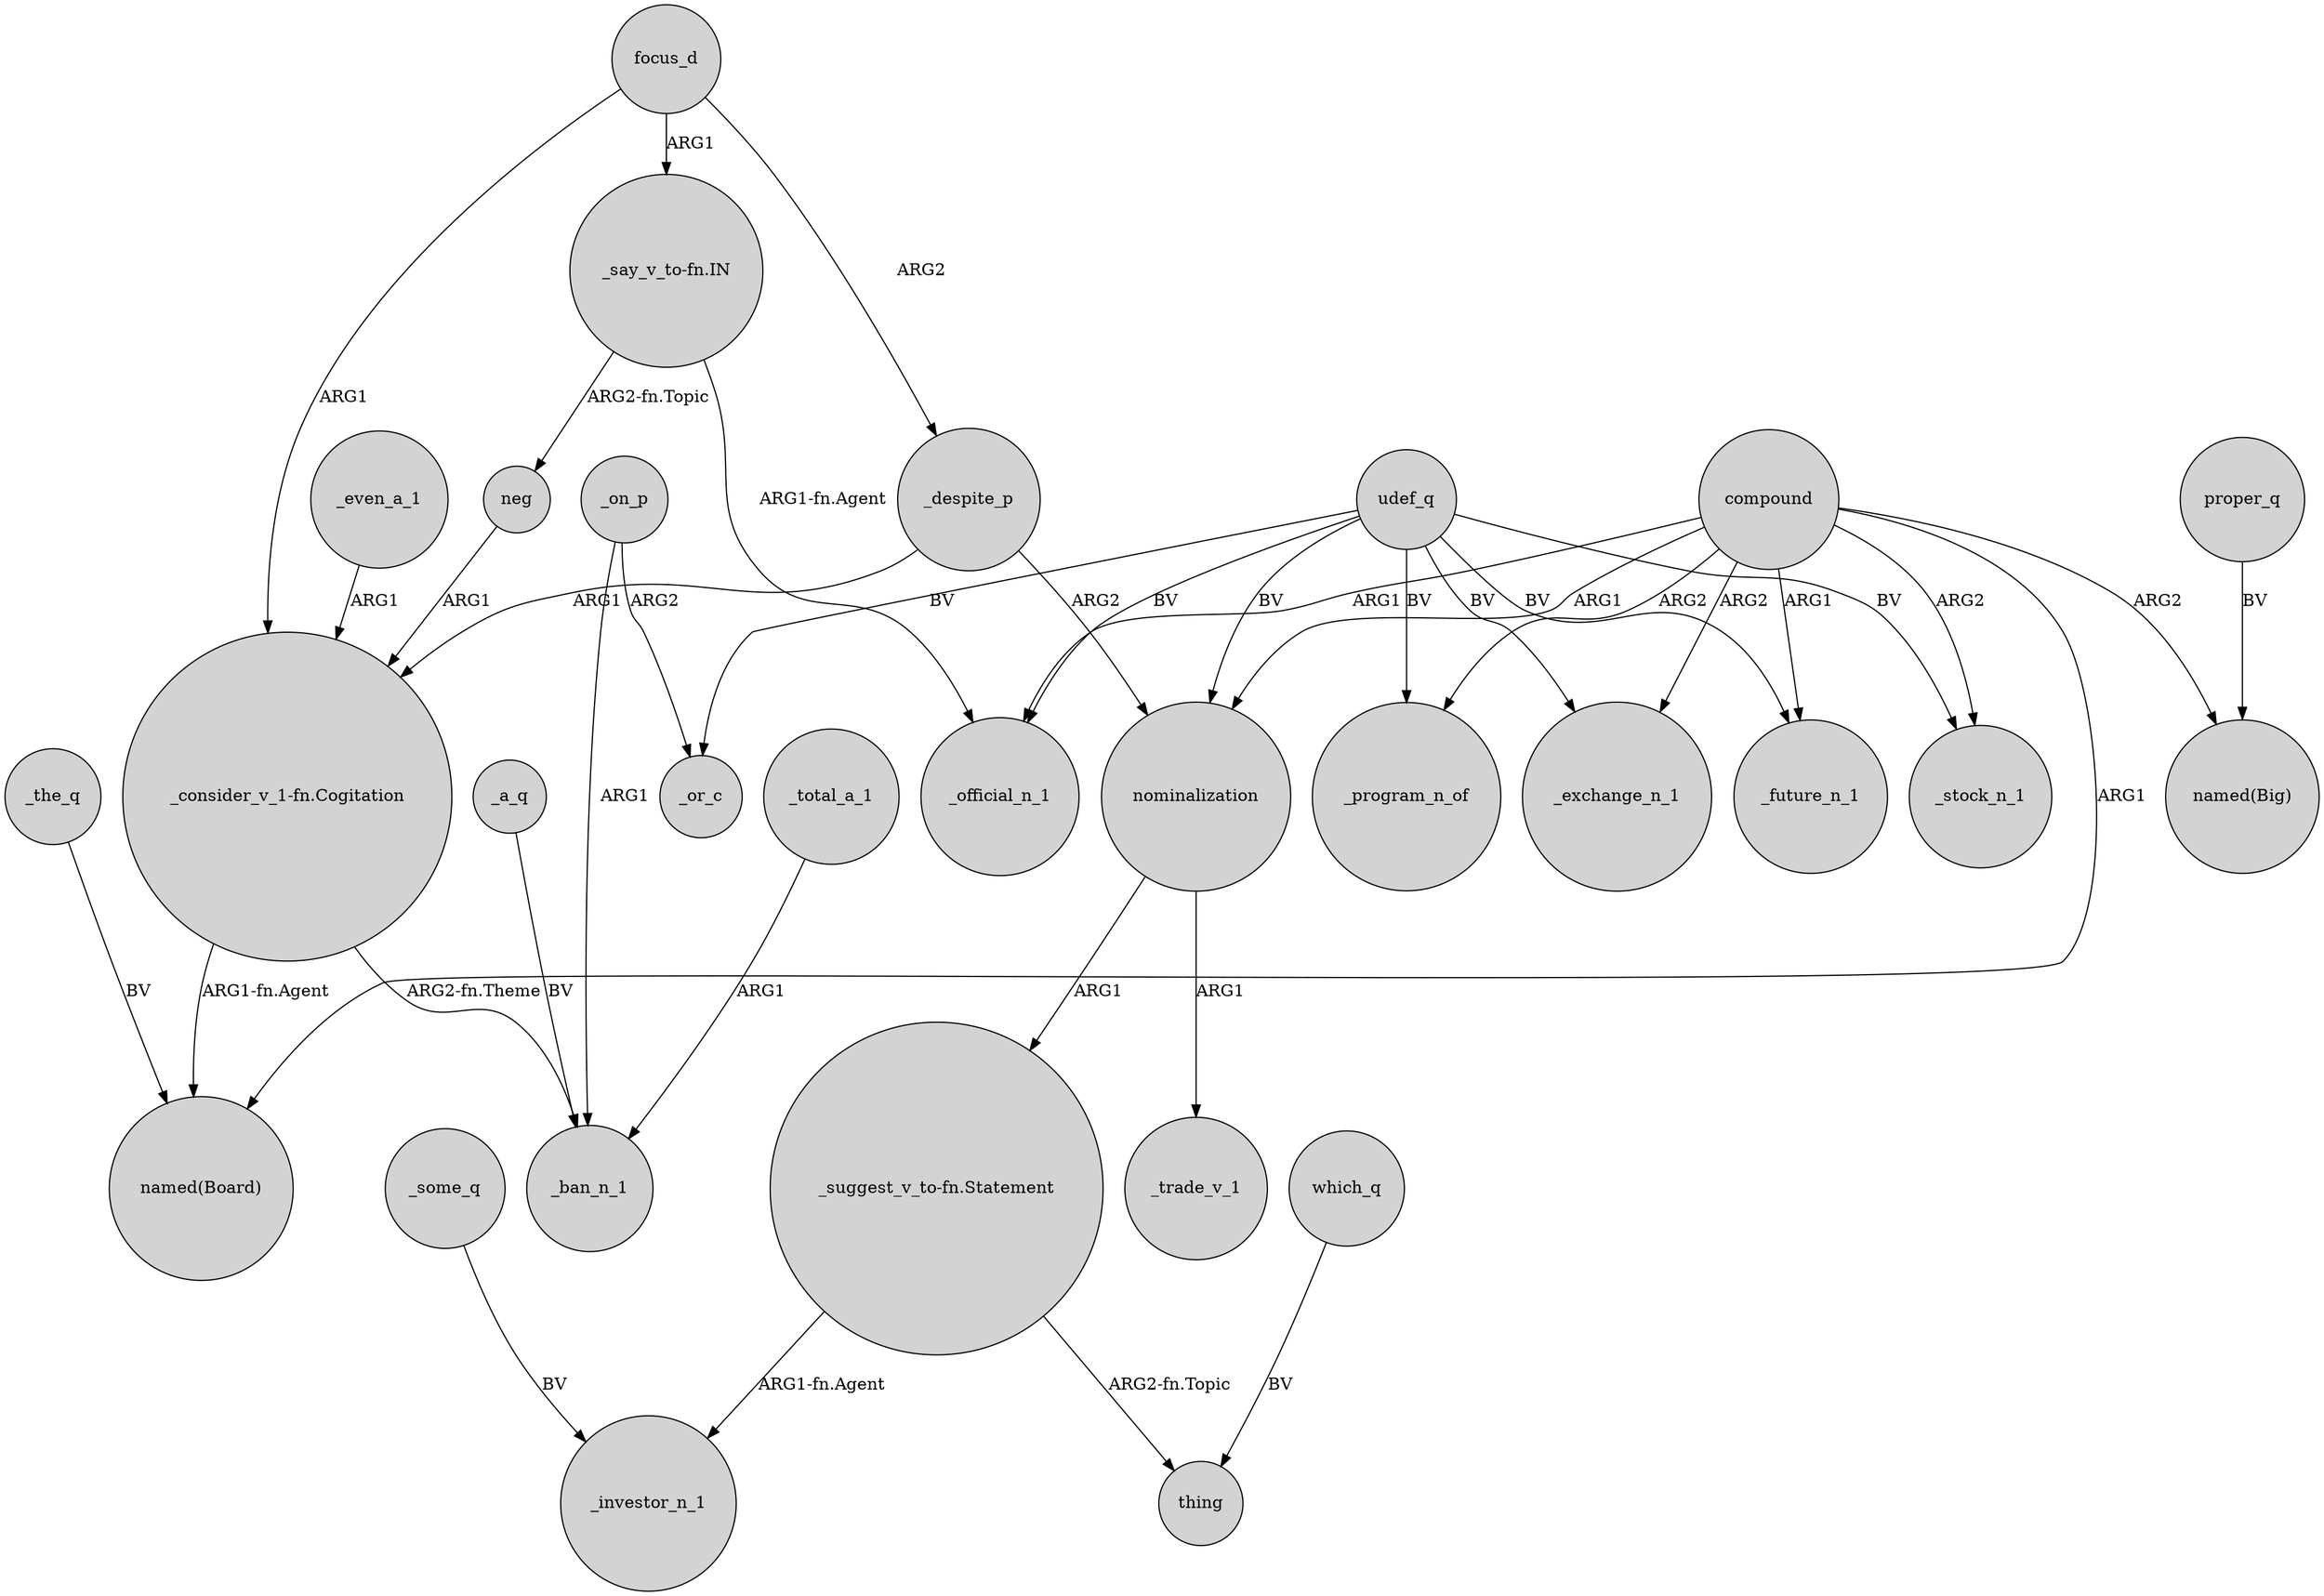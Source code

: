 digraph {
	node [shape=circle style=filled]
	"_suggest_v_to-fn.Statement" -> _investor_n_1 [label="ARG1-fn.Agent"]
	_the_q -> "named(Board)" [label=BV]
	compound -> _program_n_of [label=ARG2]
	_total_a_1 -> _ban_n_1 [label=ARG1]
	_some_q -> _investor_n_1 [label=BV]
	compound -> _future_n_1 [label=ARG1]
	neg -> "_consider_v_1-fn.Cogitation" [label=ARG1]
	"_consider_v_1-fn.Cogitation" -> "named(Board)" [label="ARG1-fn.Agent"]
	_a_q -> _ban_n_1 [label=BV]
	"_say_v_to-fn.IN" -> _official_n_1 [label="ARG1-fn.Agent"]
	focus_d -> "_consider_v_1-fn.Cogitation" [label=ARG1]
	udef_q -> _program_n_of [label=BV]
	focus_d -> _despite_p [label=ARG2]
	nominalization -> _trade_v_1 [label=ARG1]
	udef_q -> _or_c [label=BV]
	compound -> _exchange_n_1 [label=ARG2]
	"_suggest_v_to-fn.Statement" -> thing [label="ARG2-fn.Topic"]
	proper_q -> "named(Big)" [label=BV]
	compound -> _stock_n_1 [label=ARG2]
	_on_p -> _ban_n_1 [label=ARG1]
	nominalization -> "_suggest_v_to-fn.Statement" [label=ARG1]
	_despite_p -> nominalization [label=ARG2]
	compound -> "named(Board)" [label=ARG1]
	_on_p -> _or_c [label=ARG2]
	udef_q -> _stock_n_1 [label=BV]
	udef_q -> _official_n_1 [label=BV]
	"_consider_v_1-fn.Cogitation" -> _ban_n_1 [label="ARG2-fn.Theme"]
	udef_q -> _future_n_1 [label=BV]
	udef_q -> nominalization [label=BV]
	compound -> _official_n_1 [label=ARG1]
	"_say_v_to-fn.IN" -> neg [label="ARG2-fn.Topic"]
	udef_q -> _exchange_n_1 [label=BV]
	compound -> "named(Big)" [label=ARG2]
	_despite_p -> "_consider_v_1-fn.Cogitation" [label=ARG1]
	compound -> nominalization [label=ARG1]
	focus_d -> "_say_v_to-fn.IN" [label=ARG1]
	which_q -> thing [label=BV]
	_even_a_1 -> "_consider_v_1-fn.Cogitation" [label=ARG1]
}
